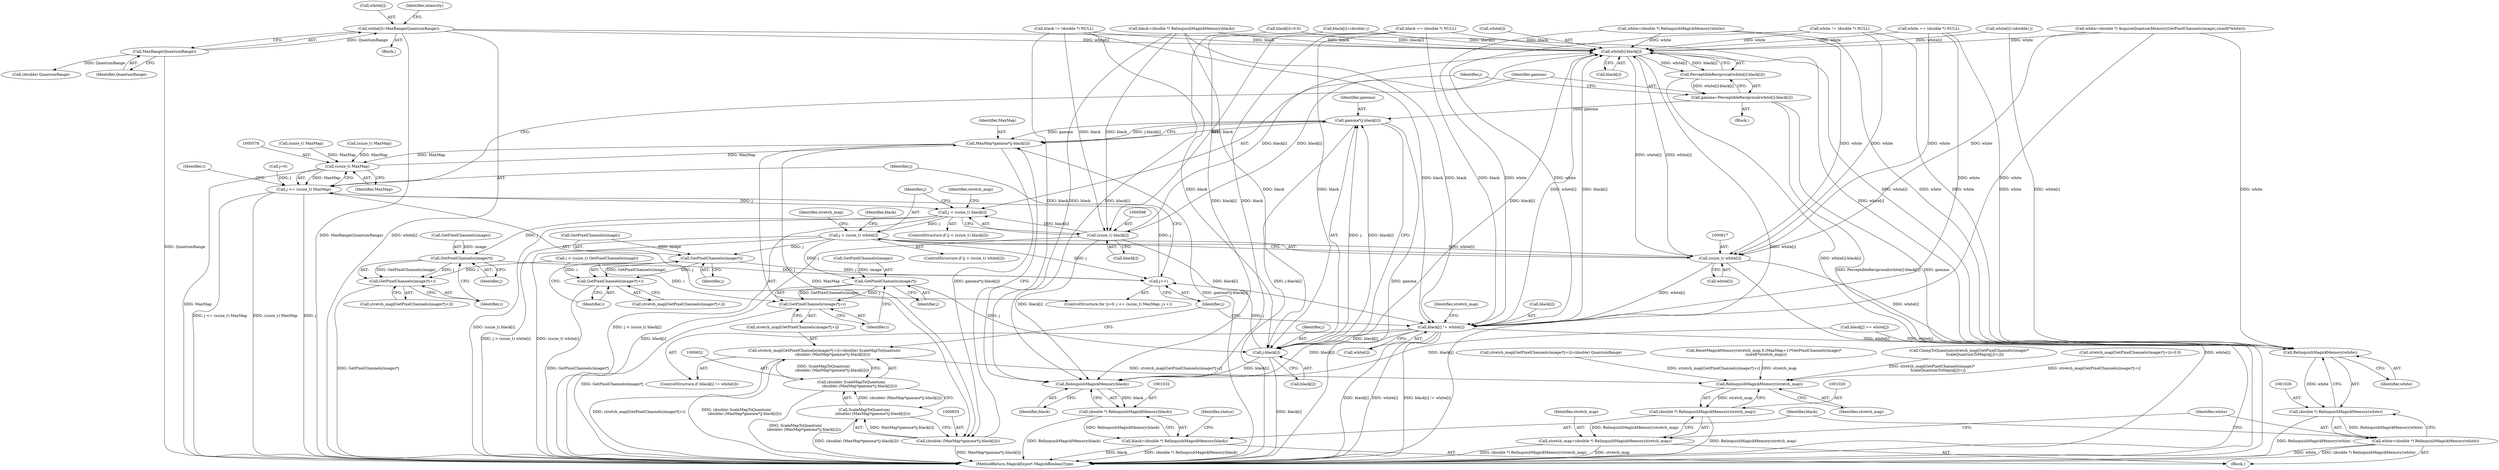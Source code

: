 digraph "0_ImageMagick_1cc6f0ccc92c20c7cab6c4a7335daf29c91f0d8e@pointer" {
"1000446" [label="(Call,white[i]=MaxRange(QuantumRange))"];
"1000450" [label="(Call,MaxRange(QuantumRange))"];
"1000587" [label="(Call,white[i]-black[i])"];
"1000586" [label="(Call,PerceptibleReciprocal(white[i]-black[i]))"];
"1000584" [label="(Call,gamma=PerceptibleReciprocal(white[i]-black[i]))"];
"1000658" [label="(Call,gamma*(j-black[i]))"];
"1000656" [label="(Call,MaxMap*gamma*(j-black[i]))"];
"1000577" [label="(Call,(ssize_t) MaxMap)"];
"1000575" [label="(Call,j <= (ssize_t) MaxMap)"];
"1000595" [label="(Call,j < (ssize_t) black[i])"];
"1000606" [label="(Call,GetPixelChannels(image)*j)"];
"1000580" [label="(Call,j++)"];
"1000605" [label="(Call,GetPixelChannels(image)*j+i)"];
"1000614" [label="(Call,j > (ssize_t) white[i])"];
"1000625" [label="(Call,GetPixelChannels(image)*j)"];
"1000624" [label="(Call,GetPixelChannels(image)*j+i)"];
"1000646" [label="(Call,GetPixelChannels(image)*j)"];
"1000645" [label="(Call,GetPixelChannels(image)*j+i)"];
"1000660" [label="(Call,j-black[i])"];
"1001033" [label="(Call,RelinquishMagickMemory(black))"];
"1001031" [label="(Call,(double *) RelinquishMagickMemory(black))"];
"1001029" [label="(Call,black=(double *) RelinquishMagickMemory(black))"];
"1000654" [label="(Call,(double) (MaxMap*gamma*(j-black[i])))"];
"1000653" [label="(Call,ScaleMapToQuantum(\n              (double) (MaxMap*gamma*(j-black[i]))))"];
"1000651" [label="(Call,(double) ScaleMapToQuantum(\n              (double) (MaxMap*gamma*(j-black[i]))))"];
"1000642" [label="(Call,stretch_map[GetPixelChannels(image)*j+i]=(double) ScaleMapToQuantum(\n              (double) (MaxMap*gamma*(j-black[i]))))"];
"1001021" [label="(Call,RelinquishMagickMemory(stretch_map))"];
"1001019" [label="(Call,(double *) RelinquishMagickMemory(stretch_map))"];
"1001017" [label="(Call,stretch_map=(double *) RelinquishMagickMemory(stretch_map))"];
"1000597" [label="(Call,(ssize_t) black[i])"];
"1000635" [label="(Call,black[i] != white[i])"];
"1001027" [label="(Call,RelinquishMagickMemory(white))"];
"1001025" [label="(Call,(double *) RelinquishMagickMemory(white))"];
"1001023" [label="(Call,white=(double *) RelinquishMagickMemory(white))"];
"1000616" [label="(Call,(ssize_t) white[i])"];
"1000224" [label="(Call,white == (double *) NULL)"];
"1000283" [label="(Call,black=(double *) RelinquishMagickMemory(black))"];
"1000576" [label="(Identifier,j)"];
"1000629" [label="(Identifier,i)"];
"1000438" [label="(Block,)"];
"1000660" [label="(Call,j-black[i])"];
"1001017" [label="(Call,stretch_map=(double *) RelinquishMagickMemory(stretch_map))"];
"1000645" [label="(Call,GetPixelChannels(image)*j+i)"];
"1000651" [label="(Call,(double) ScaleMapToQuantum(\n              (double) (MaxMap*gamma*(j-black[i]))))"];
"1000544" [label="(Call,ResetMagickMemory(stretch_map,0,(MaxMap+1)*GetPixelChannels(image)*\n    sizeof(*stretch_map)))"];
"1000597" [label="(Call,(ssize_t) black[i])"];
"1001031" [label="(Call,(double *) RelinquishMagickMemory(black))"];
"1000623" [label="(Identifier,stretch_map)"];
"1001027" [label="(Call,RelinquishMagickMemory(white))"];
"1000642" [label="(Call,stretch_map[GetPixelChannels(image)*j+i]=(double) ScaleMapToQuantum(\n              (double) (MaxMap*gamma*(j-black[i]))))"];
"1000630" [label="(Call,(double) QuantumRange)"];
"1000604" [label="(Identifier,stretch_map)"];
"1000609" [label="(Identifier,j)"];
"1000615" [label="(Identifier,j)"];
"1000624" [label="(Call,GetPixelChannels(image)*j+i)"];
"1000961" [label="(Call,ClampToQuantum(stretch_map[GetPixelChannels(image)*\n          ScaleQuantumToMap(q[j])+j]))"];
"1000450" [label="(Call,MaxRange(QuantumRange))"];
"1001029" [label="(Call,black=(double *) RelinquishMagickMemory(black))"];
"1000594" [label="(ControlStructure,if (j < (ssize_t) black[i]))"];
"1000628" [label="(Identifier,j)"];
"1001023" [label="(Call,white=(double *) RelinquishMagickMemory(white))"];
"1000662" [label="(Call,black[i])"];
"1000596" [label="(Identifier,j)"];
"1000649" [label="(Identifier,j)"];
"1001019" [label="(Call,(double *) RelinquishMagickMemory(stretch_map))"];
"1000568" [label="(Identifier,i)"];
"1000625" [label="(Call,GetPixelChannels(image)*j)"];
"1001021" [label="(Call,RelinquishMagickMemory(stretch_map))"];
"1000595" [label="(Call,j < (ssize_t) black[i])"];
"1000659" [label="(Identifier,gamma)"];
"1000588" [label="(Call,white[i])"];
"1000577" [label="(Call,(ssize_t) MaxMap)"];
"1000571" [label="(ControlStructure,for (j=0; j <= (ssize_t) MaxMap; j++))"];
"1000579" [label="(Identifier,MaxMap)"];
"1000446" [label="(Call,white[i]=MaxRange(QuantumRange))"];
"1001033" [label="(Call,RelinquishMagickMemory(black))"];
"1000635" [label="(Call,black[i] != white[i])"];
"1000656" [label="(Call,MaxMap*gamma*(j-black[i]))"];
"1000561" [label="(Call,i < (ssize_t) GetPixelChannels(image))"];
"1001037" [label="(MethodReturn,MagickExport MagickBooleanType)"];
"1001036" [label="(Identifier,status)"];
"1000634" [label="(ControlStructure,if (black[i] != white[i]))"];
"1000451" [label="(Identifier,QuantumRange)"];
"1000586" [label="(Call,PerceptibleReciprocal(white[i]-black[i]))"];
"1000643" [label="(Call,stretch_map[GetPixelChannels(image)*j+i])"];
"1000582" [label="(Block,)"];
"1000613" [label="(ControlStructure,if (j > (ssize_t) white[i]))"];
"1000636" [label="(Call,black[i])"];
"1000461" [label="(Call,(ssize_t) MaxMap)"];
"1000585" [label="(Identifier,gamma)"];
"1000626" [label="(Call,GetPixelChannels(image))"];
"1001025" [label="(Call,(double *) RelinquishMagickMemory(white))"];
"1000447" [label="(Call,white[i])"];
"1000647" [label="(Call,GetPixelChannels(image))"];
"1000644" [label="(Identifier,stretch_map)"];
"1000441" [label="(Call,black[i]=0.0)"];
"1000266" [label="(Call,white != (double *) NULL)"];
"1000606" [label="(Call,GetPixelChannels(image)*j)"];
"1000949" [label="(Call,black[j] == white[j])"];
"1000587" [label="(Call,white[i]-black[i])"];
"1000658" [label="(Call,gamma*(j-black[i]))"];
"1000614" [label="(Call,j > (ssize_t) white[i])"];
"1000650" [label="(Identifier,i)"];
"1000639" [label="(Call,white[i])"];
"1000654" [label="(Call,(double) (MaxMap*gamma*(j-black[i])))"];
"1001024" [label="(Identifier,white)"];
"1000607" [label="(Call,GetPixelChannels(image))"];
"1000271" [label="(Call,white=(double *) RelinquishMagickMemory(white))"];
"1000661" [label="(Identifier,j)"];
"1000495" [label="(Call,(ssize_t) MaxMap)"];
"1000572" [label="(Call,j=0)"];
"1001022" [label="(Identifier,stretch_map)"];
"1000602" [label="(Call,stretch_map[GetPixelChannels(image)*j+i]=0.0)"];
"1000591" [label="(Call,black[i])"];
"1000603" [label="(Call,stretch_map[GetPixelChannels(image)*j+i])"];
"1000605" [label="(Call,GetPixelChannels(image)*j+i)"];
"1000529" [label="(Call,white[i]=(double) j)"];
"1000580" [label="(Call,j++)"];
"1000610" [label="(Identifier,i)"];
"1000646" [label="(Call,GetPixelChannels(image)*j)"];
"1000653" [label="(Call,ScaleMapToQuantum(\n              (double) (MaxMap*gamma*(j-black[i]))))"];
"1000575" [label="(Call,j <= (ssize_t) MaxMap)"];
"1000599" [label="(Call,black[i])"];
"1000584" [label="(Call,gamma=PerceptibleReciprocal(white[i]-black[i]))"];
"1000218" [label="(Call,black == (double *) NULL)"];
"1000581" [label="(Identifier,j)"];
"1001028" [label="(Identifier,white)"];
"1000622" [label="(Call,stretch_map[GetPixelChannels(image)*j+i])"];
"1000453" [label="(Identifier,intensity)"];
"1000618" [label="(Call,white[i])"];
"1000178" [label="(Call,white=(double *) AcquireQuantumMemory(GetPixelChannels(image),sizeof(*white)))"];
"1001018" [label="(Identifier,stretch_map)"];
"1000621" [label="(Call,stretch_map[GetPixelChannels(image)*j+i]=(double) QuantumRange)"];
"1000616" [label="(Call,(ssize_t) white[i])"];
"1000111" [label="(Block,)"];
"1000482" [label="(Call,black[i]=(double) j)"];
"1001030" [label="(Identifier,black)"];
"1000278" [label="(Call,black != (double *) NULL)"];
"1001034" [label="(Identifier,black)"];
"1000637" [label="(Identifier,black)"];
"1000657" [label="(Identifier,MaxMap)"];
"1000446" -> "1000438"  [label="AST: "];
"1000446" -> "1000450"  [label="CFG: "];
"1000447" -> "1000446"  [label="AST: "];
"1000450" -> "1000446"  [label="AST: "];
"1000453" -> "1000446"  [label="CFG: "];
"1000446" -> "1001037"  [label="DDG: MaxRange(QuantumRange)"];
"1000446" -> "1001037"  [label="DDG: white[i]"];
"1000450" -> "1000446"  [label="DDG: QuantumRange"];
"1000446" -> "1000587"  [label="DDG: white[i]"];
"1000446" -> "1001027"  [label="DDG: white[i]"];
"1000450" -> "1000451"  [label="CFG: "];
"1000451" -> "1000450"  [label="AST: "];
"1000450" -> "1001037"  [label="DDG: QuantumRange"];
"1000450" -> "1000630"  [label="DDG: QuantumRange"];
"1000587" -> "1000586"  [label="AST: "];
"1000587" -> "1000591"  [label="CFG: "];
"1000588" -> "1000587"  [label="AST: "];
"1000591" -> "1000587"  [label="AST: "];
"1000586" -> "1000587"  [label="CFG: "];
"1000587" -> "1001037"  [label="DDG: white[i]"];
"1000587" -> "1000586"  [label="DDG: white[i]"];
"1000587" -> "1000586"  [label="DDG: black[i]"];
"1000224" -> "1000587"  [label="DDG: white"];
"1000635" -> "1000587"  [label="DDG: white[i]"];
"1000635" -> "1000587"  [label="DDG: black[i]"];
"1000616" -> "1000587"  [label="DDG: white[i]"];
"1000178" -> "1000587"  [label="DDG: white"];
"1000266" -> "1000587"  [label="DDG: white"];
"1000529" -> "1000587"  [label="DDG: white[i]"];
"1000271" -> "1000587"  [label="DDG: white"];
"1000441" -> "1000587"  [label="DDG: black[i]"];
"1000597" -> "1000587"  [label="DDG: black[i]"];
"1000283" -> "1000587"  [label="DDG: black"];
"1000218" -> "1000587"  [label="DDG: black"];
"1000278" -> "1000587"  [label="DDG: black"];
"1000660" -> "1000587"  [label="DDG: black[i]"];
"1000482" -> "1000587"  [label="DDG: black[i]"];
"1000587" -> "1000597"  [label="DDG: black[i]"];
"1000587" -> "1000616"  [label="DDG: white[i]"];
"1000587" -> "1001027"  [label="DDG: white[i]"];
"1000586" -> "1000584"  [label="AST: "];
"1000584" -> "1000586"  [label="CFG: "];
"1000586" -> "1001037"  [label="DDG: white[i]-black[i]"];
"1000586" -> "1000584"  [label="DDG: white[i]-black[i]"];
"1000584" -> "1000582"  [label="AST: "];
"1000585" -> "1000584"  [label="AST: "];
"1000596" -> "1000584"  [label="CFG: "];
"1000584" -> "1001037"  [label="DDG: PerceptibleReciprocal(white[i]-black[i])"];
"1000584" -> "1001037"  [label="DDG: gamma"];
"1000584" -> "1000658"  [label="DDG: gamma"];
"1000658" -> "1000656"  [label="AST: "];
"1000658" -> "1000660"  [label="CFG: "];
"1000659" -> "1000658"  [label="AST: "];
"1000660" -> "1000658"  [label="AST: "];
"1000656" -> "1000658"  [label="CFG: "];
"1000658" -> "1001037"  [label="DDG: j-black[i]"];
"1000658" -> "1001037"  [label="DDG: gamma"];
"1000658" -> "1000656"  [label="DDG: gamma"];
"1000658" -> "1000656"  [label="DDG: j-black[i]"];
"1000660" -> "1000658"  [label="DDG: j"];
"1000660" -> "1000658"  [label="DDG: black[i]"];
"1000656" -> "1000654"  [label="AST: "];
"1000657" -> "1000656"  [label="AST: "];
"1000654" -> "1000656"  [label="CFG: "];
"1000656" -> "1001037"  [label="DDG: gamma*(j-black[i])"];
"1000656" -> "1000577"  [label="DDG: MaxMap"];
"1000656" -> "1000654"  [label="DDG: MaxMap"];
"1000656" -> "1000654"  [label="DDG: gamma*(j-black[i])"];
"1000577" -> "1000656"  [label="DDG: MaxMap"];
"1000577" -> "1000575"  [label="AST: "];
"1000577" -> "1000579"  [label="CFG: "];
"1000578" -> "1000577"  [label="AST: "];
"1000579" -> "1000577"  [label="AST: "];
"1000575" -> "1000577"  [label="CFG: "];
"1000577" -> "1001037"  [label="DDG: MaxMap"];
"1000577" -> "1000575"  [label="DDG: MaxMap"];
"1000495" -> "1000577"  [label="DDG: MaxMap"];
"1000461" -> "1000577"  [label="DDG: MaxMap"];
"1000575" -> "1000571"  [label="AST: "];
"1000576" -> "1000575"  [label="AST: "];
"1000585" -> "1000575"  [label="CFG: "];
"1000568" -> "1000575"  [label="CFG: "];
"1000575" -> "1001037"  [label="DDG: j <= (ssize_t) MaxMap"];
"1000575" -> "1001037"  [label="DDG: (ssize_t) MaxMap"];
"1000575" -> "1001037"  [label="DDG: j"];
"1000580" -> "1000575"  [label="DDG: j"];
"1000572" -> "1000575"  [label="DDG: j"];
"1000575" -> "1000595"  [label="DDG: j"];
"1000595" -> "1000594"  [label="AST: "];
"1000595" -> "1000597"  [label="CFG: "];
"1000596" -> "1000595"  [label="AST: "];
"1000597" -> "1000595"  [label="AST: "];
"1000604" -> "1000595"  [label="CFG: "];
"1000615" -> "1000595"  [label="CFG: "];
"1000595" -> "1001037"  [label="DDG: j < (ssize_t) black[i]"];
"1000595" -> "1001037"  [label="DDG: (ssize_t) black[i]"];
"1000597" -> "1000595"  [label="DDG: black[i]"];
"1000595" -> "1000606"  [label="DDG: j"];
"1000595" -> "1000614"  [label="DDG: j"];
"1000606" -> "1000605"  [label="AST: "];
"1000606" -> "1000609"  [label="CFG: "];
"1000607" -> "1000606"  [label="AST: "];
"1000609" -> "1000606"  [label="AST: "];
"1000610" -> "1000606"  [label="CFG: "];
"1000606" -> "1000580"  [label="DDG: j"];
"1000606" -> "1000605"  [label="DDG: GetPixelChannels(image)"];
"1000606" -> "1000605"  [label="DDG: j"];
"1000607" -> "1000606"  [label="DDG: image"];
"1000580" -> "1000571"  [label="AST: "];
"1000580" -> "1000581"  [label="CFG: "];
"1000581" -> "1000580"  [label="AST: "];
"1000576" -> "1000580"  [label="CFG: "];
"1000660" -> "1000580"  [label="DDG: j"];
"1000625" -> "1000580"  [label="DDG: j"];
"1000614" -> "1000580"  [label="DDG: j"];
"1000605" -> "1000603"  [label="AST: "];
"1000605" -> "1000610"  [label="CFG: "];
"1000610" -> "1000605"  [label="AST: "];
"1000603" -> "1000605"  [label="CFG: "];
"1000605" -> "1001037"  [label="DDG: GetPixelChannels(image)*j"];
"1000561" -> "1000605"  [label="DDG: i"];
"1000614" -> "1000613"  [label="AST: "];
"1000614" -> "1000616"  [label="CFG: "];
"1000615" -> "1000614"  [label="AST: "];
"1000616" -> "1000614"  [label="AST: "];
"1000623" -> "1000614"  [label="CFG: "];
"1000637" -> "1000614"  [label="CFG: "];
"1000614" -> "1001037"  [label="DDG: j > (ssize_t) white[i]"];
"1000614" -> "1001037"  [label="DDG: (ssize_t) white[i]"];
"1000616" -> "1000614"  [label="DDG: white[i]"];
"1000614" -> "1000625"  [label="DDG: j"];
"1000614" -> "1000646"  [label="DDG: j"];
"1000625" -> "1000624"  [label="AST: "];
"1000625" -> "1000628"  [label="CFG: "];
"1000626" -> "1000625"  [label="AST: "];
"1000628" -> "1000625"  [label="AST: "];
"1000629" -> "1000625"  [label="CFG: "];
"1000625" -> "1000624"  [label="DDG: GetPixelChannels(image)"];
"1000625" -> "1000624"  [label="DDG: j"];
"1000626" -> "1000625"  [label="DDG: image"];
"1000624" -> "1000622"  [label="AST: "];
"1000624" -> "1000629"  [label="CFG: "];
"1000629" -> "1000624"  [label="AST: "];
"1000622" -> "1000624"  [label="CFG: "];
"1000624" -> "1001037"  [label="DDG: GetPixelChannels(image)*j"];
"1000561" -> "1000624"  [label="DDG: i"];
"1000646" -> "1000645"  [label="AST: "];
"1000646" -> "1000649"  [label="CFG: "];
"1000647" -> "1000646"  [label="AST: "];
"1000649" -> "1000646"  [label="AST: "];
"1000650" -> "1000646"  [label="CFG: "];
"1000646" -> "1000645"  [label="DDG: GetPixelChannels(image)"];
"1000646" -> "1000645"  [label="DDG: j"];
"1000647" -> "1000646"  [label="DDG: image"];
"1000646" -> "1000660"  [label="DDG: j"];
"1000645" -> "1000643"  [label="AST: "];
"1000645" -> "1000650"  [label="CFG: "];
"1000650" -> "1000645"  [label="AST: "];
"1000643" -> "1000645"  [label="CFG: "];
"1000645" -> "1001037"  [label="DDG: GetPixelChannels(image)*j"];
"1000561" -> "1000645"  [label="DDG: i"];
"1000660" -> "1000662"  [label="CFG: "];
"1000661" -> "1000660"  [label="AST: "];
"1000662" -> "1000660"  [label="AST: "];
"1000660" -> "1001037"  [label="DDG: black[i]"];
"1000283" -> "1000660"  [label="DDG: black"];
"1000218" -> "1000660"  [label="DDG: black"];
"1000635" -> "1000660"  [label="DDG: black[i]"];
"1000278" -> "1000660"  [label="DDG: black"];
"1000660" -> "1001033"  [label="DDG: black[i]"];
"1001033" -> "1001031"  [label="AST: "];
"1001033" -> "1001034"  [label="CFG: "];
"1001034" -> "1001033"  [label="AST: "];
"1001031" -> "1001033"  [label="CFG: "];
"1001033" -> "1001031"  [label="DDG: black"];
"1000441" -> "1001033"  [label="DDG: black[i]"];
"1000597" -> "1001033"  [label="DDG: black[i]"];
"1000283" -> "1001033"  [label="DDG: black"];
"1000218" -> "1001033"  [label="DDG: black"];
"1000635" -> "1001033"  [label="DDG: black[i]"];
"1000278" -> "1001033"  [label="DDG: black"];
"1000949" -> "1001033"  [label="DDG: black[j]"];
"1000482" -> "1001033"  [label="DDG: black[i]"];
"1001031" -> "1001029"  [label="AST: "];
"1001032" -> "1001031"  [label="AST: "];
"1001029" -> "1001031"  [label="CFG: "];
"1001031" -> "1001037"  [label="DDG: RelinquishMagickMemory(black)"];
"1001031" -> "1001029"  [label="DDG: RelinquishMagickMemory(black)"];
"1001029" -> "1000111"  [label="AST: "];
"1001030" -> "1001029"  [label="AST: "];
"1001036" -> "1001029"  [label="CFG: "];
"1001029" -> "1001037"  [label="DDG: black"];
"1001029" -> "1001037"  [label="DDG: (double *) RelinquishMagickMemory(black)"];
"1000654" -> "1000653"  [label="AST: "];
"1000655" -> "1000654"  [label="AST: "];
"1000653" -> "1000654"  [label="CFG: "];
"1000654" -> "1001037"  [label="DDG: MaxMap*gamma*(j-black[i])"];
"1000654" -> "1000653"  [label="DDG: MaxMap*gamma*(j-black[i])"];
"1000653" -> "1000651"  [label="AST: "];
"1000651" -> "1000653"  [label="CFG: "];
"1000653" -> "1001037"  [label="DDG: (double) (MaxMap*gamma*(j-black[i]))"];
"1000653" -> "1000651"  [label="DDG: (double) (MaxMap*gamma*(j-black[i]))"];
"1000651" -> "1000642"  [label="AST: "];
"1000652" -> "1000651"  [label="AST: "];
"1000642" -> "1000651"  [label="CFG: "];
"1000651" -> "1001037"  [label="DDG: ScaleMapToQuantum(\n              (double) (MaxMap*gamma*(j-black[i])))"];
"1000651" -> "1000642"  [label="DDG: ScaleMapToQuantum(\n              (double) (MaxMap*gamma*(j-black[i])))"];
"1000642" -> "1000634"  [label="AST: "];
"1000643" -> "1000642"  [label="AST: "];
"1000581" -> "1000642"  [label="CFG: "];
"1000642" -> "1001037"  [label="DDG: stretch_map[GetPixelChannels(image)*j+i]"];
"1000642" -> "1001037"  [label="DDG: (double) ScaleMapToQuantum(\n              (double) (MaxMap*gamma*(j-black[i])))"];
"1000642" -> "1001021"  [label="DDG: stretch_map[GetPixelChannels(image)*j+i]"];
"1001021" -> "1001019"  [label="AST: "];
"1001021" -> "1001022"  [label="CFG: "];
"1001022" -> "1001021"  [label="AST: "];
"1001019" -> "1001021"  [label="CFG: "];
"1001021" -> "1001019"  [label="DDG: stretch_map"];
"1000621" -> "1001021"  [label="DDG: stretch_map[GetPixelChannels(image)*j+i]"];
"1000961" -> "1001021"  [label="DDG: stretch_map[GetPixelChannels(image)*\n          ScaleQuantumToMap(q[j])+j]"];
"1000544" -> "1001021"  [label="DDG: stretch_map"];
"1000602" -> "1001021"  [label="DDG: stretch_map[GetPixelChannels(image)*j+i]"];
"1001019" -> "1001017"  [label="AST: "];
"1001020" -> "1001019"  [label="AST: "];
"1001017" -> "1001019"  [label="CFG: "];
"1001019" -> "1001037"  [label="DDG: RelinquishMagickMemory(stretch_map)"];
"1001019" -> "1001017"  [label="DDG: RelinquishMagickMemory(stretch_map)"];
"1001017" -> "1000111"  [label="AST: "];
"1001018" -> "1001017"  [label="AST: "];
"1001024" -> "1001017"  [label="CFG: "];
"1001017" -> "1001037"  [label="DDG: stretch_map"];
"1001017" -> "1001037"  [label="DDG: (double *) RelinquishMagickMemory(stretch_map)"];
"1000597" -> "1000599"  [label="CFG: "];
"1000598" -> "1000597"  [label="AST: "];
"1000599" -> "1000597"  [label="AST: "];
"1000597" -> "1001037"  [label="DDG: black[i]"];
"1000283" -> "1000597"  [label="DDG: black"];
"1000218" -> "1000597"  [label="DDG: black"];
"1000278" -> "1000597"  [label="DDG: black"];
"1000597" -> "1000635"  [label="DDG: black[i]"];
"1000635" -> "1000634"  [label="AST: "];
"1000635" -> "1000639"  [label="CFG: "];
"1000636" -> "1000635"  [label="AST: "];
"1000639" -> "1000635"  [label="AST: "];
"1000644" -> "1000635"  [label="CFG: "];
"1000581" -> "1000635"  [label="CFG: "];
"1000635" -> "1001037"  [label="DDG: white[i]"];
"1000635" -> "1001037"  [label="DDG: black[i] != white[i]"];
"1000635" -> "1001037"  [label="DDG: black[i]"];
"1000283" -> "1000635"  [label="DDG: black"];
"1000218" -> "1000635"  [label="DDG: black"];
"1000278" -> "1000635"  [label="DDG: black"];
"1000224" -> "1000635"  [label="DDG: white"];
"1000616" -> "1000635"  [label="DDG: white[i]"];
"1000178" -> "1000635"  [label="DDG: white"];
"1000266" -> "1000635"  [label="DDG: white"];
"1000271" -> "1000635"  [label="DDG: white"];
"1000635" -> "1001027"  [label="DDG: white[i]"];
"1001027" -> "1001025"  [label="AST: "];
"1001027" -> "1001028"  [label="CFG: "];
"1001028" -> "1001027"  [label="AST: "];
"1001025" -> "1001027"  [label="CFG: "];
"1001027" -> "1001025"  [label="DDG: white"];
"1000224" -> "1001027"  [label="DDG: white"];
"1000949" -> "1001027"  [label="DDG: white[j]"];
"1000616" -> "1001027"  [label="DDG: white[i]"];
"1000178" -> "1001027"  [label="DDG: white"];
"1000266" -> "1001027"  [label="DDG: white"];
"1000529" -> "1001027"  [label="DDG: white[i]"];
"1000271" -> "1001027"  [label="DDG: white"];
"1001025" -> "1001023"  [label="AST: "];
"1001026" -> "1001025"  [label="AST: "];
"1001023" -> "1001025"  [label="CFG: "];
"1001025" -> "1001037"  [label="DDG: RelinquishMagickMemory(white)"];
"1001025" -> "1001023"  [label="DDG: RelinquishMagickMemory(white)"];
"1001023" -> "1000111"  [label="AST: "];
"1001024" -> "1001023"  [label="AST: "];
"1001030" -> "1001023"  [label="CFG: "];
"1001023" -> "1001037"  [label="DDG: white"];
"1001023" -> "1001037"  [label="DDG: (double *) RelinquishMagickMemory(white)"];
"1000616" -> "1000618"  [label="CFG: "];
"1000617" -> "1000616"  [label="AST: "];
"1000618" -> "1000616"  [label="AST: "];
"1000616" -> "1001037"  [label="DDG: white[i]"];
"1000224" -> "1000616"  [label="DDG: white"];
"1000178" -> "1000616"  [label="DDG: white"];
"1000266" -> "1000616"  [label="DDG: white"];
"1000271" -> "1000616"  [label="DDG: white"];
}
